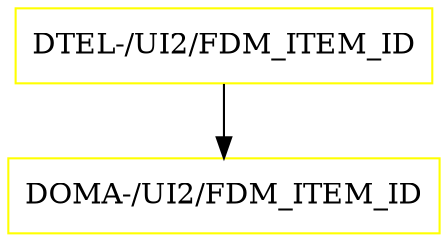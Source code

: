 digraph G {
  "DTEL-/UI2/FDM_ITEM_ID" [shape=box,color=yellow];
  "DOMA-/UI2/FDM_ITEM_ID" [shape=box,color=yellow,URL="./DOMA_%23UI2%23FDM_ITEM_ID.html"];
  "DTEL-/UI2/FDM_ITEM_ID" -> "DOMA-/UI2/FDM_ITEM_ID";
}

